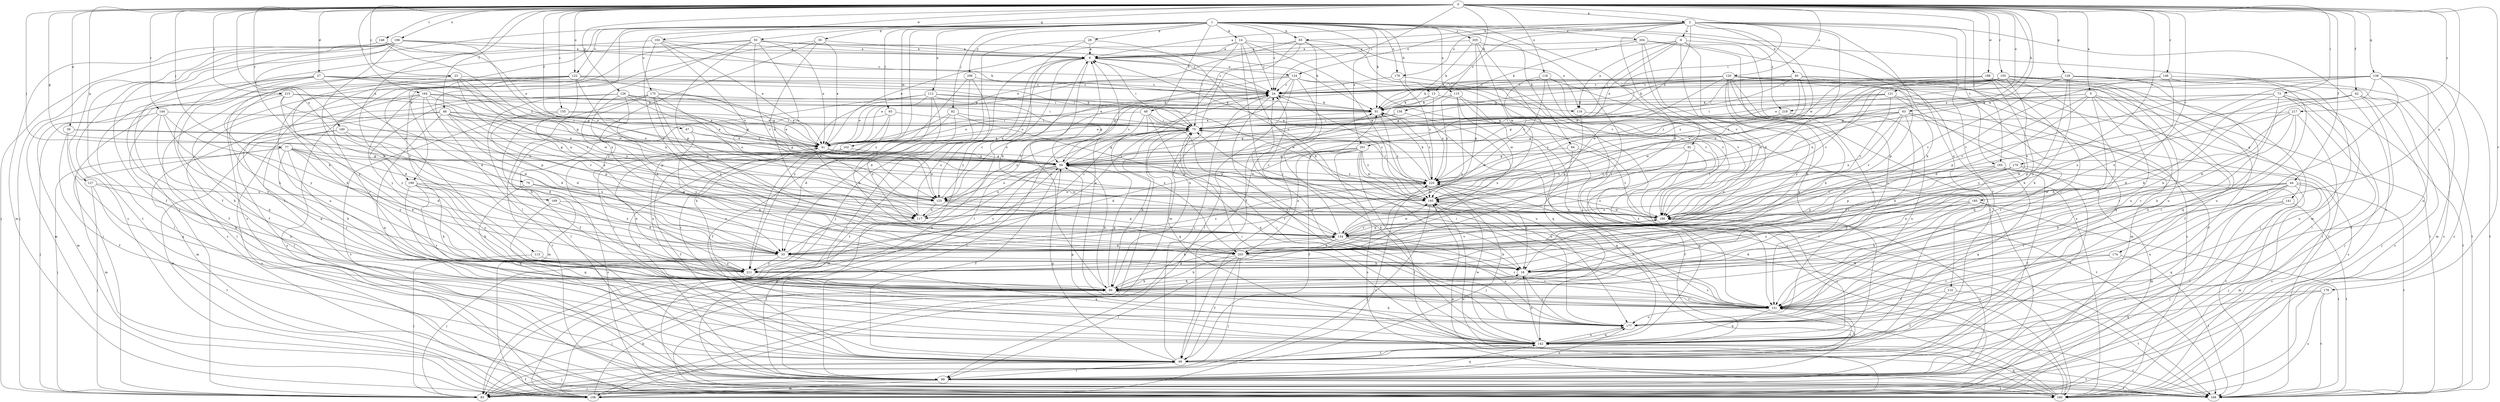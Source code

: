 strict digraph  {
0;
1;
2;
5;
6;
8;
13;
14;
16;
23;
24;
27;
28;
30;
33;
39;
40;
41;
42;
44;
46;
47;
48;
49;
50;
59;
63;
65;
66;
73;
75;
77;
79;
82;
83;
84;
91;
92;
93;
99;
102;
108;
110;
112;
113;
115;
116;
117;
118;
120;
121;
122;
124;
125;
126;
127;
129;
134;
138;
141;
142;
144;
146;
148;
150;
151;
155;
156;
160;
164;
165;
168;
169;
174;
175;
176;
177;
178;
179;
180;
185;
186;
188;
192;
195;
196;
199;
201;
203;
204;
205;
206;
211;
215;
217;
219;
220;
0 -> 2  [label=a];
0 -> 5  [label=a];
0 -> 13  [label=b];
0 -> 23  [label=c];
0 -> 24  [label=c];
0 -> 27  [label=d];
0 -> 39  [label=e];
0 -> 42  [label=f];
0 -> 44  [label=f];
0 -> 46  [label=f];
0 -> 47  [label=f];
0 -> 50  [label=g];
0 -> 59  [label=g];
0 -> 63  [label=h];
0 -> 73  [label=i];
0 -> 75  [label=i];
0 -> 77  [label=j];
0 -> 79  [label=j];
0 -> 118  [label=o];
0 -> 120  [label=o];
0 -> 121  [label=o];
0 -> 122  [label=o];
0 -> 126  [label=p];
0 -> 127  [label=p];
0 -> 129  [label=p];
0 -> 138  [label=q];
0 -> 144  [label=r];
0 -> 146  [label=r];
0 -> 148  [label=r];
0 -> 150  [label=r];
0 -> 155  [label=s];
0 -> 164  [label=t];
0 -> 165  [label=t];
0 -> 169  [label=u];
0 -> 174  [label=u];
0 -> 178  [label=v];
0 -> 179  [label=v];
0 -> 180  [label=v];
0 -> 185  [label=v];
0 -> 188  [label=w];
0 -> 192  [label=w];
0 -> 195  [label=w];
0 -> 196  [label=x];
0 -> 199  [label=x];
0 -> 215  [label=z];
0 -> 217  [label=z];
1 -> 13  [label=b];
1 -> 14  [label=b];
1 -> 24  [label=c];
1 -> 28  [label=d];
1 -> 30  [label=d];
1 -> 48  [label=f];
1 -> 65  [label=h];
1 -> 82  [label=j];
1 -> 83  [label=j];
1 -> 84  [label=k];
1 -> 91  [label=k];
1 -> 92  [label=l];
1 -> 93  [label=l];
1 -> 99  [label=l];
1 -> 102  [label=m];
1 -> 110  [label=n];
1 -> 112  [label=n];
1 -> 113  [label=n];
1 -> 115  [label=n];
1 -> 122  [label=o];
1 -> 175  [label=u];
1 -> 176  [label=u];
1 -> 199  [label=x];
1 -> 201  [label=x];
1 -> 204  [label=y];
1 -> 205  [label=y];
1 -> 206  [label=y];
1 -> 211  [label=y];
1 -> 219  [label=z];
2 -> 6  [label=a];
2 -> 8  [label=a];
2 -> 33  [label=d];
2 -> 40  [label=e];
2 -> 49  [label=f];
2 -> 65  [label=h];
2 -> 66  [label=h];
2 -> 124  [label=o];
2 -> 156  [label=s];
2 -> 160  [label=s];
2 -> 165  [label=t];
2 -> 176  [label=u];
2 -> 186  [label=v];
2 -> 195  [label=w];
2 -> 201  [label=x];
5 -> 33  [label=d];
5 -> 59  [label=g];
5 -> 66  [label=h];
5 -> 141  [label=q];
5 -> 151  [label=r];
5 -> 177  [label=u];
5 -> 186  [label=v];
5 -> 219  [label=z];
6 -> 8  [label=a];
6 -> 33  [label=d];
6 -> 41  [label=e];
6 -> 75  [label=i];
6 -> 108  [label=m];
6 -> 116  [label=n];
6 -> 177  [label=u];
6 -> 186  [label=v];
8 -> 24  [label=c];
8 -> 75  [label=i];
8 -> 83  [label=j];
8 -> 99  [label=l];
8 -> 124  [label=o];
8 -> 125  [label=o];
8 -> 211  [label=y];
13 -> 41  [label=e];
13 -> 91  [label=k];
13 -> 116  [label=n];
13 -> 220  [label=z];
14 -> 8  [label=a];
14 -> 16  [label=b];
14 -> 24  [label=c];
14 -> 41  [label=e];
14 -> 75  [label=i];
14 -> 116  [label=n];
14 -> 151  [label=r];
14 -> 195  [label=w];
16 -> 66  [label=h];
16 -> 177  [label=u];
23 -> 24  [label=c];
23 -> 66  [label=h];
23 -> 117  [label=n];
23 -> 125  [label=o];
23 -> 186  [label=v];
23 -> 211  [label=y];
24 -> 91  [label=k];
24 -> 125  [label=o];
24 -> 177  [label=u];
27 -> 24  [label=c];
27 -> 33  [label=d];
27 -> 49  [label=f];
27 -> 59  [label=g];
27 -> 75  [label=i];
27 -> 99  [label=l];
27 -> 108  [label=m];
27 -> 142  [label=q];
27 -> 195  [label=w];
28 -> 8  [label=a];
28 -> 16  [label=b];
28 -> 83  [label=j];
28 -> 186  [label=v];
30 -> 8  [label=a];
30 -> 41  [label=e];
30 -> 99  [label=l];
30 -> 117  [label=n];
30 -> 211  [label=y];
33 -> 16  [label=b];
33 -> 24  [label=c];
33 -> 83  [label=j];
33 -> 142  [label=q];
33 -> 211  [label=y];
33 -> 220  [label=z];
39 -> 41  [label=e];
39 -> 49  [label=f];
39 -> 59  [label=g];
39 -> 142  [label=q];
40 -> 24  [label=c];
40 -> 59  [label=g];
40 -> 75  [label=i];
40 -> 134  [label=p];
40 -> 142  [label=q];
40 -> 168  [label=t];
40 -> 195  [label=w];
40 -> 220  [label=z];
41 -> 59  [label=g];
41 -> 125  [label=o];
41 -> 151  [label=r];
41 -> 195  [label=w];
42 -> 16  [label=b];
42 -> 49  [label=f];
42 -> 83  [label=j];
42 -> 91  [label=k];
42 -> 160  [label=s];
42 -> 186  [label=v];
44 -> 16  [label=b];
44 -> 83  [label=j];
44 -> 99  [label=l];
44 -> 108  [label=m];
44 -> 151  [label=r];
44 -> 168  [label=t];
44 -> 177  [label=u];
44 -> 195  [label=w];
44 -> 203  [label=x];
46 -> 33  [label=d];
46 -> 41  [label=e];
46 -> 75  [label=i];
46 -> 99  [label=l];
46 -> 108  [label=m];
46 -> 125  [label=o];
46 -> 134  [label=p];
46 -> 142  [label=q];
46 -> 186  [label=v];
47 -> 41  [label=e];
47 -> 59  [label=g];
47 -> 203  [label=x];
48 -> 41  [label=e];
48 -> 75  [label=i];
48 -> 99  [label=l];
48 -> 134  [label=p];
48 -> 142  [label=q];
48 -> 203  [label=x];
49 -> 24  [label=c];
49 -> 59  [label=g];
49 -> 83  [label=j];
49 -> 99  [label=l];
49 -> 151  [label=r];
49 -> 168  [label=t];
50 -> 8  [label=a];
50 -> 24  [label=c];
50 -> 41  [label=e];
50 -> 91  [label=k];
50 -> 125  [label=o];
50 -> 134  [label=p];
50 -> 160  [label=s];
50 -> 186  [label=v];
50 -> 203  [label=x];
50 -> 211  [label=y];
59 -> 24  [label=c];
59 -> 49  [label=f];
59 -> 66  [label=h];
59 -> 117  [label=n];
59 -> 125  [label=o];
59 -> 211  [label=y];
59 -> 220  [label=z];
63 -> 59  [label=g];
63 -> 66  [label=h];
63 -> 75  [label=i];
63 -> 117  [label=n];
63 -> 151  [label=r];
63 -> 160  [label=s];
63 -> 186  [label=v];
63 -> 195  [label=w];
65 -> 8  [label=a];
65 -> 41  [label=e];
65 -> 49  [label=f];
65 -> 108  [label=m];
65 -> 160  [label=s];
65 -> 186  [label=v];
65 -> 211  [label=y];
66 -> 8  [label=a];
66 -> 16  [label=b];
66 -> 41  [label=e];
66 -> 59  [label=g];
66 -> 83  [label=j];
66 -> 134  [label=p];
66 -> 151  [label=r];
73 -> 16  [label=b];
73 -> 83  [label=j];
73 -> 91  [label=k];
73 -> 99  [label=l];
73 -> 134  [label=p];
73 -> 151  [label=r];
73 -> 168  [label=t];
75 -> 41  [label=e];
75 -> 59  [label=g];
75 -> 66  [label=h];
75 -> 108  [label=m];
75 -> 125  [label=o];
75 -> 142  [label=q];
75 -> 220  [label=z];
77 -> 16  [label=b];
77 -> 33  [label=d];
77 -> 59  [label=g];
77 -> 66  [label=h];
77 -> 83  [label=j];
77 -> 108  [label=m];
77 -> 151  [label=r];
77 -> 211  [label=y];
77 -> 220  [label=z];
79 -> 66  [label=h];
79 -> 195  [label=w];
79 -> 203  [label=x];
82 -> 33  [label=d];
82 -> 49  [label=f];
82 -> 75  [label=i];
82 -> 99  [label=l];
82 -> 134  [label=p];
83 -> 49  [label=f];
84 -> 59  [label=g];
84 -> 142  [label=q];
84 -> 186  [label=v];
91 -> 75  [label=i];
91 -> 177  [label=u];
91 -> 220  [label=z];
92 -> 49  [label=f];
92 -> 59  [label=g];
92 -> 142  [label=q];
92 -> 168  [label=t];
93 -> 66  [label=h];
93 -> 75  [label=i];
93 -> 108  [label=m];
93 -> 177  [label=u];
99 -> 83  [label=j];
99 -> 108  [label=m];
99 -> 142  [label=q];
99 -> 160  [label=s];
99 -> 168  [label=t];
99 -> 177  [label=u];
99 -> 186  [label=v];
102 -> 49  [label=f];
102 -> 59  [label=g];
102 -> 151  [label=r];
102 -> 160  [label=s];
108 -> 59  [label=g];
108 -> 66  [label=h];
108 -> 91  [label=k];
108 -> 195  [label=w];
108 -> 220  [label=z];
110 -> 49  [label=f];
110 -> 151  [label=r];
110 -> 168  [label=t];
112 -> 16  [label=b];
112 -> 41  [label=e];
112 -> 49  [label=f];
112 -> 59  [label=g];
112 -> 91  [label=k];
112 -> 117  [label=n];
112 -> 195  [label=w];
112 -> 203  [label=x];
113 -> 83  [label=j];
113 -> 211  [label=y];
115 -> 83  [label=j];
115 -> 91  [label=k];
115 -> 142  [label=q];
115 -> 195  [label=w];
115 -> 203  [label=x];
115 -> 220  [label=z];
116 -> 134  [label=p];
116 -> 211  [label=y];
117 -> 8  [label=a];
117 -> 24  [label=c];
117 -> 99  [label=l];
118 -> 24  [label=c];
118 -> 33  [label=d];
118 -> 142  [label=q];
118 -> 186  [label=v];
118 -> 211  [label=y];
118 -> 220  [label=z];
120 -> 16  [label=b];
120 -> 24  [label=c];
120 -> 41  [label=e];
120 -> 59  [label=g];
120 -> 66  [label=h];
120 -> 108  [label=m];
120 -> 151  [label=r];
120 -> 160  [label=s];
120 -> 168  [label=t];
120 -> 195  [label=w];
120 -> 211  [label=y];
121 -> 41  [label=e];
121 -> 49  [label=f];
121 -> 75  [label=i];
121 -> 91  [label=k];
121 -> 186  [label=v];
121 -> 211  [label=y];
122 -> 24  [label=c];
122 -> 49  [label=f];
122 -> 59  [label=g];
122 -> 75  [label=i];
122 -> 83  [label=j];
122 -> 117  [label=n];
122 -> 151  [label=r];
122 -> 160  [label=s];
122 -> 177  [label=u];
122 -> 203  [label=x];
124 -> 24  [label=c];
124 -> 41  [label=e];
124 -> 49  [label=f];
124 -> 59  [label=g];
124 -> 66  [label=h];
124 -> 99  [label=l];
124 -> 168  [label=t];
124 -> 186  [label=v];
125 -> 24  [label=c];
125 -> 117  [label=n];
125 -> 134  [label=p];
125 -> 186  [label=v];
126 -> 41  [label=e];
126 -> 59  [label=g];
126 -> 91  [label=k];
126 -> 134  [label=p];
126 -> 160  [label=s];
126 -> 203  [label=x];
126 -> 211  [label=y];
126 -> 220  [label=z];
127 -> 66  [label=h];
127 -> 83  [label=j];
127 -> 125  [label=o];
127 -> 168  [label=t];
129 -> 24  [label=c];
129 -> 66  [label=h];
129 -> 91  [label=k];
129 -> 99  [label=l];
129 -> 142  [label=q];
129 -> 168  [label=t];
129 -> 186  [label=v];
129 -> 211  [label=y];
134 -> 16  [label=b];
134 -> 24  [label=c];
134 -> 33  [label=d];
134 -> 151  [label=r];
134 -> 177  [label=u];
134 -> 186  [label=v];
134 -> 195  [label=w];
134 -> 203  [label=x];
138 -> 16  [label=b];
138 -> 24  [label=c];
138 -> 41  [label=e];
138 -> 59  [label=g];
138 -> 108  [label=m];
138 -> 151  [label=r];
138 -> 160  [label=s];
138 -> 168  [label=t];
138 -> 177  [label=u];
138 -> 203  [label=x];
141 -> 83  [label=j];
141 -> 117  [label=n];
141 -> 142  [label=q];
141 -> 168  [label=t];
142 -> 16  [label=b];
142 -> 49  [label=f];
142 -> 59  [label=g];
142 -> 75  [label=i];
142 -> 91  [label=k];
142 -> 168  [label=t];
142 -> 177  [label=u];
142 -> 186  [label=v];
142 -> 195  [label=w];
144 -> 33  [label=d];
144 -> 66  [label=h];
144 -> 75  [label=i];
144 -> 83  [label=j];
144 -> 142  [label=q];
144 -> 211  [label=y];
146 -> 8  [label=a];
146 -> 41  [label=e];
146 -> 83  [label=j];
146 -> 108  [label=m];
146 -> 220  [label=z];
148 -> 24  [label=c];
148 -> 160  [label=s];
148 -> 177  [label=u];
148 -> 186  [label=v];
148 -> 203  [label=x];
150 -> 16  [label=b];
150 -> 24  [label=c];
150 -> 49  [label=f];
150 -> 91  [label=k];
150 -> 99  [label=l];
150 -> 117  [label=n];
150 -> 125  [label=o];
150 -> 151  [label=r];
150 -> 177  [label=u];
150 -> 220  [label=z];
151 -> 8  [label=a];
151 -> 49  [label=f];
151 -> 75  [label=i];
151 -> 142  [label=q];
151 -> 177  [label=u];
155 -> 33  [label=d];
155 -> 41  [label=e];
155 -> 75  [label=i];
155 -> 168  [label=t];
156 -> 41  [label=e];
156 -> 59  [label=g];
156 -> 75  [label=i];
156 -> 203  [label=x];
160 -> 75  [label=i];
160 -> 91  [label=k];
160 -> 142  [label=q];
160 -> 151  [label=r];
160 -> 195  [label=w];
160 -> 220  [label=z];
164 -> 33  [label=d];
164 -> 41  [label=e];
164 -> 59  [label=g];
164 -> 75  [label=i];
164 -> 91  [label=k];
164 -> 99  [label=l];
164 -> 134  [label=p];
164 -> 142  [label=q];
164 -> 211  [label=y];
165 -> 49  [label=f];
165 -> 108  [label=m];
165 -> 142  [label=q];
165 -> 168  [label=t];
165 -> 186  [label=v];
165 -> 203  [label=x];
165 -> 220  [label=z];
168 -> 8  [label=a];
169 -> 33  [label=d];
169 -> 117  [label=n];
169 -> 142  [label=q];
174 -> 16  [label=b];
174 -> 151  [label=r];
174 -> 168  [label=t];
175 -> 41  [label=e];
175 -> 66  [label=h];
175 -> 91  [label=k];
175 -> 99  [label=l];
175 -> 117  [label=n];
175 -> 125  [label=o];
175 -> 168  [label=t];
175 -> 203  [label=x];
176 -> 24  [label=c];
176 -> 186  [label=v];
176 -> 220  [label=z];
177 -> 24  [label=c];
177 -> 66  [label=h];
177 -> 75  [label=i];
177 -> 142  [label=q];
178 -> 142  [label=q];
178 -> 151  [label=r];
178 -> 160  [label=s];
178 -> 168  [label=t];
179 -> 49  [label=f];
179 -> 134  [label=p];
179 -> 160  [label=s];
179 -> 186  [label=v];
179 -> 203  [label=x];
179 -> 220  [label=z];
180 -> 33  [label=d];
180 -> 41  [label=e];
180 -> 108  [label=m];
180 -> 160  [label=s];
180 -> 203  [label=x];
185 -> 66  [label=h];
185 -> 99  [label=l];
185 -> 168  [label=t];
185 -> 186  [label=v];
185 -> 203  [label=x];
185 -> 211  [label=y];
186 -> 134  [label=p];
186 -> 195  [label=w];
186 -> 220  [label=z];
188 -> 24  [label=c];
188 -> 66  [label=h];
188 -> 99  [label=l];
188 -> 117  [label=n];
188 -> 151  [label=r];
188 -> 177  [label=u];
188 -> 186  [label=v];
188 -> 220  [label=z];
192 -> 8  [label=a];
192 -> 41  [label=e];
192 -> 49  [label=f];
192 -> 91  [label=k];
192 -> 125  [label=o];
192 -> 134  [label=p];
195 -> 24  [label=c];
195 -> 83  [label=j];
195 -> 151  [label=r];
195 -> 186  [label=v];
196 -> 8  [label=a];
196 -> 16  [label=b];
196 -> 24  [label=c];
196 -> 49  [label=f];
196 -> 66  [label=h];
196 -> 83  [label=j];
196 -> 125  [label=o];
196 -> 160  [label=s];
196 -> 168  [label=t];
199 -> 66  [label=h];
199 -> 142  [label=q];
199 -> 151  [label=r];
199 -> 195  [label=w];
199 -> 203  [label=x];
199 -> 211  [label=y];
201 -> 33  [label=d];
201 -> 49  [label=f];
201 -> 59  [label=g];
201 -> 160  [label=s];
201 -> 168  [label=t];
201 -> 177  [label=u];
201 -> 195  [label=w];
201 -> 203  [label=x];
201 -> 220  [label=z];
203 -> 49  [label=f];
203 -> 66  [label=h];
203 -> 83  [label=j];
203 -> 99  [label=l];
203 -> 151  [label=r];
203 -> 186  [label=v];
204 -> 8  [label=a];
204 -> 91  [label=k];
204 -> 99  [label=l];
204 -> 142  [label=q];
204 -> 151  [label=r];
204 -> 160  [label=s];
205 -> 8  [label=a];
205 -> 91  [label=k];
205 -> 99  [label=l];
205 -> 134  [label=p];
205 -> 151  [label=r];
205 -> 195  [label=w];
206 -> 24  [label=c];
206 -> 33  [label=d];
206 -> 168  [label=t];
206 -> 211  [label=y];
215 -> 33  [label=d];
215 -> 91  [label=k];
215 -> 108  [label=m];
215 -> 117  [label=n];
215 -> 195  [label=w];
215 -> 211  [label=y];
217 -> 33  [label=d];
217 -> 66  [label=h];
217 -> 75  [label=i];
217 -> 134  [label=p];
217 -> 151  [label=r];
217 -> 177  [label=u];
219 -> 75  [label=i];
219 -> 177  [label=u];
219 -> 220  [label=z];
220 -> 8  [label=a];
220 -> 16  [label=b];
220 -> 75  [label=i];
220 -> 83  [label=j];
220 -> 91  [label=k];
220 -> 125  [label=o];
220 -> 195  [label=w];
}

